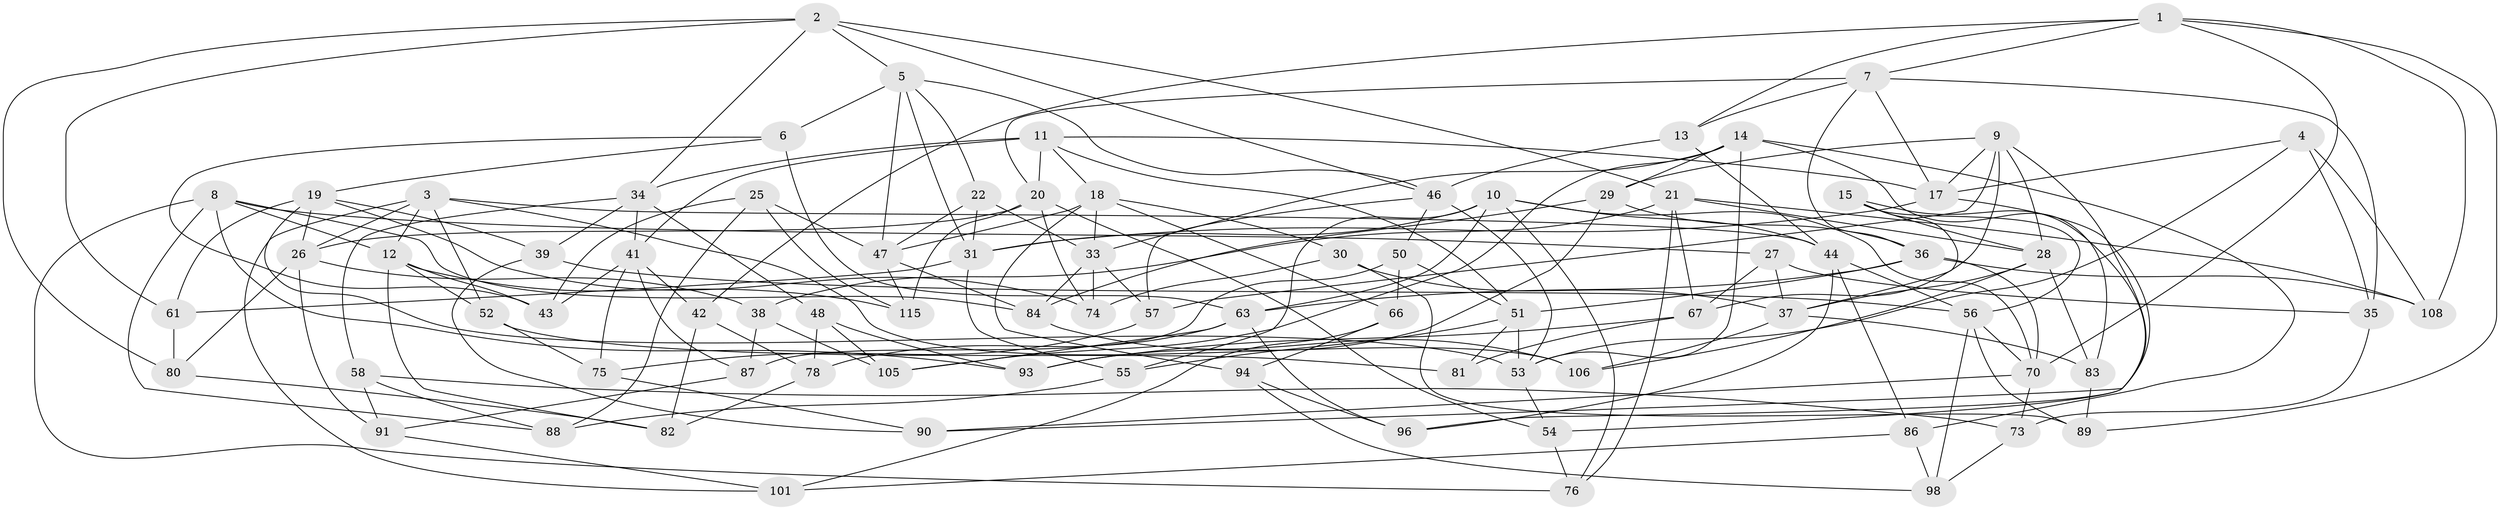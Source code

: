 // Generated by graph-tools (version 1.1) at 2025/52/02/27/25 19:52:29]
// undirected, 81 vertices, 195 edges
graph export_dot {
graph [start="1"]
  node [color=gray90,style=filled];
  1 [super="+92"];
  2 [super="+110"];
  3 [super="+23"];
  4;
  5 [super="+64"];
  6;
  7 [super="+114"];
  8 [super="+112"];
  9 [super="+71"];
  10 [super="+16"];
  11 [super="+49"];
  12 [super="+72"];
  13;
  14 [super="+109"];
  15;
  17 [super="+24"];
  18 [super="+111"];
  19 [super="+100"];
  20 [super="+40"];
  21 [super="+60"];
  22;
  25;
  26 [super="+104"];
  27;
  28 [super="+59"];
  29 [super="+32"];
  30;
  31 [super="+62"];
  33 [super="+45"];
  34 [super="+102"];
  35;
  36 [super="+68"];
  37 [super="+85"];
  38;
  39;
  41 [super="+107"];
  42;
  43;
  44 [super="+103"];
  46 [super="+79"];
  47 [super="+95"];
  48;
  50;
  51 [super="+65"];
  52;
  53 [super="+99"];
  54;
  55;
  56 [super="+97"];
  57;
  58;
  61;
  63 [super="+69"];
  66;
  67 [super="+113"];
  70 [super="+77"];
  73;
  74;
  75;
  76;
  78;
  80;
  81;
  82;
  83;
  84 [super="+116"];
  86;
  87;
  88;
  89;
  90;
  91;
  93;
  94;
  96;
  98;
  101;
  105;
  106;
  108;
  115;
  1 -- 7;
  1 -- 13;
  1 -- 108;
  1 -- 89;
  1 -- 42;
  1 -- 70;
  2 -- 5;
  2 -- 46;
  2 -- 80;
  2 -- 61;
  2 -- 34;
  2 -- 21;
  3 -- 52;
  3 -- 106;
  3 -- 44;
  3 -- 101;
  3 -- 26;
  3 -- 12;
  4 -- 17;
  4 -- 35;
  4 -- 108;
  4 -- 53;
  5 -- 22;
  5 -- 6;
  5 -- 47;
  5 -- 46;
  5 -- 31;
  6 -- 43;
  6 -- 63;
  6 -- 19;
  7 -- 35;
  7 -- 20;
  7 -- 36;
  7 -- 13;
  7 -- 17;
  8 -- 84;
  8 -- 88;
  8 -- 93;
  8 -- 27;
  8 -- 12;
  8 -- 76;
  9 -- 67;
  9 -- 17;
  9 -- 57;
  9 -- 90;
  9 -- 28;
  9 -- 29;
  10 -- 76;
  10 -- 55;
  10 -- 63;
  10 -- 44;
  10 -- 70;
  10 -- 31;
  11 -- 34;
  11 -- 18;
  11 -- 20;
  11 -- 17;
  11 -- 51;
  11 -- 41;
  12 -- 43;
  12 -- 115;
  12 -- 82;
  12 -- 52;
  13 -- 44;
  13 -- 46;
  14 -- 105;
  14 -- 83;
  14 -- 86;
  14 -- 33;
  14 -- 29;
  14 -- 53;
  15 -- 56;
  15 -- 54;
  15 -- 28;
  15 -- 37;
  17 -- 96;
  17 -- 31;
  18 -- 66;
  18 -- 47;
  18 -- 33;
  18 -- 30;
  18 -- 94;
  19 -- 74;
  19 -- 61;
  19 -- 26;
  19 -- 53;
  19 -- 39;
  20 -- 74;
  20 -- 26;
  20 -- 115;
  20 -- 54;
  21 -- 28;
  21 -- 108;
  21 -- 38;
  21 -- 67;
  21 -- 76;
  22 -- 47;
  22 -- 31;
  22 -- 33;
  25 -- 43;
  25 -- 88;
  25 -- 115;
  25 -- 47;
  26 -- 38;
  26 -- 80;
  26 -- 91;
  27 -- 35;
  27 -- 37;
  27 -- 67;
  28 -- 37;
  28 -- 106;
  28 -- 83;
  29 -- 36;
  29 -- 93;
  29 -- 84 [weight=2];
  30 -- 89;
  30 -- 74;
  30 -- 37;
  31 -- 61;
  31 -- 55;
  33 -- 74;
  33 -- 57;
  33 -- 84;
  34 -- 48;
  34 -- 58;
  34 -- 41;
  34 -- 39;
  35 -- 73;
  36 -- 51;
  36 -- 63;
  36 -- 108;
  36 -- 70;
  37 -- 83;
  37 -- 106;
  38 -- 87;
  38 -- 105;
  39 -- 90;
  39 -- 56;
  41 -- 87;
  41 -- 75;
  41 -- 42;
  41 -- 43;
  42 -- 82;
  42 -- 78;
  44 -- 96;
  44 -- 56;
  44 -- 86;
  46 -- 53;
  46 -- 57;
  46 -- 50;
  47 -- 115;
  47 -- 84;
  48 -- 105;
  48 -- 78;
  48 -- 93;
  50 -- 51;
  50 -- 87;
  50 -- 66;
  51 -- 81;
  51 -- 53;
  51 -- 55;
  52 -- 75;
  52 -- 81;
  53 -- 54;
  54 -- 76;
  55 -- 88;
  56 -- 70;
  56 -- 89;
  56 -- 98;
  57 -- 75;
  58 -- 73;
  58 -- 91;
  58 -- 88;
  61 -- 80;
  63 -- 105;
  63 -- 78;
  63 -- 96;
  66 -- 94;
  66 -- 101;
  67 -- 93;
  67 -- 81 [weight=2];
  70 -- 73;
  70 -- 90;
  73 -- 98;
  75 -- 90;
  78 -- 82;
  80 -- 82;
  83 -- 89;
  84 -- 106;
  86 -- 101;
  86 -- 98;
  87 -- 91;
  91 -- 101;
  94 -- 98;
  94 -- 96;
}
